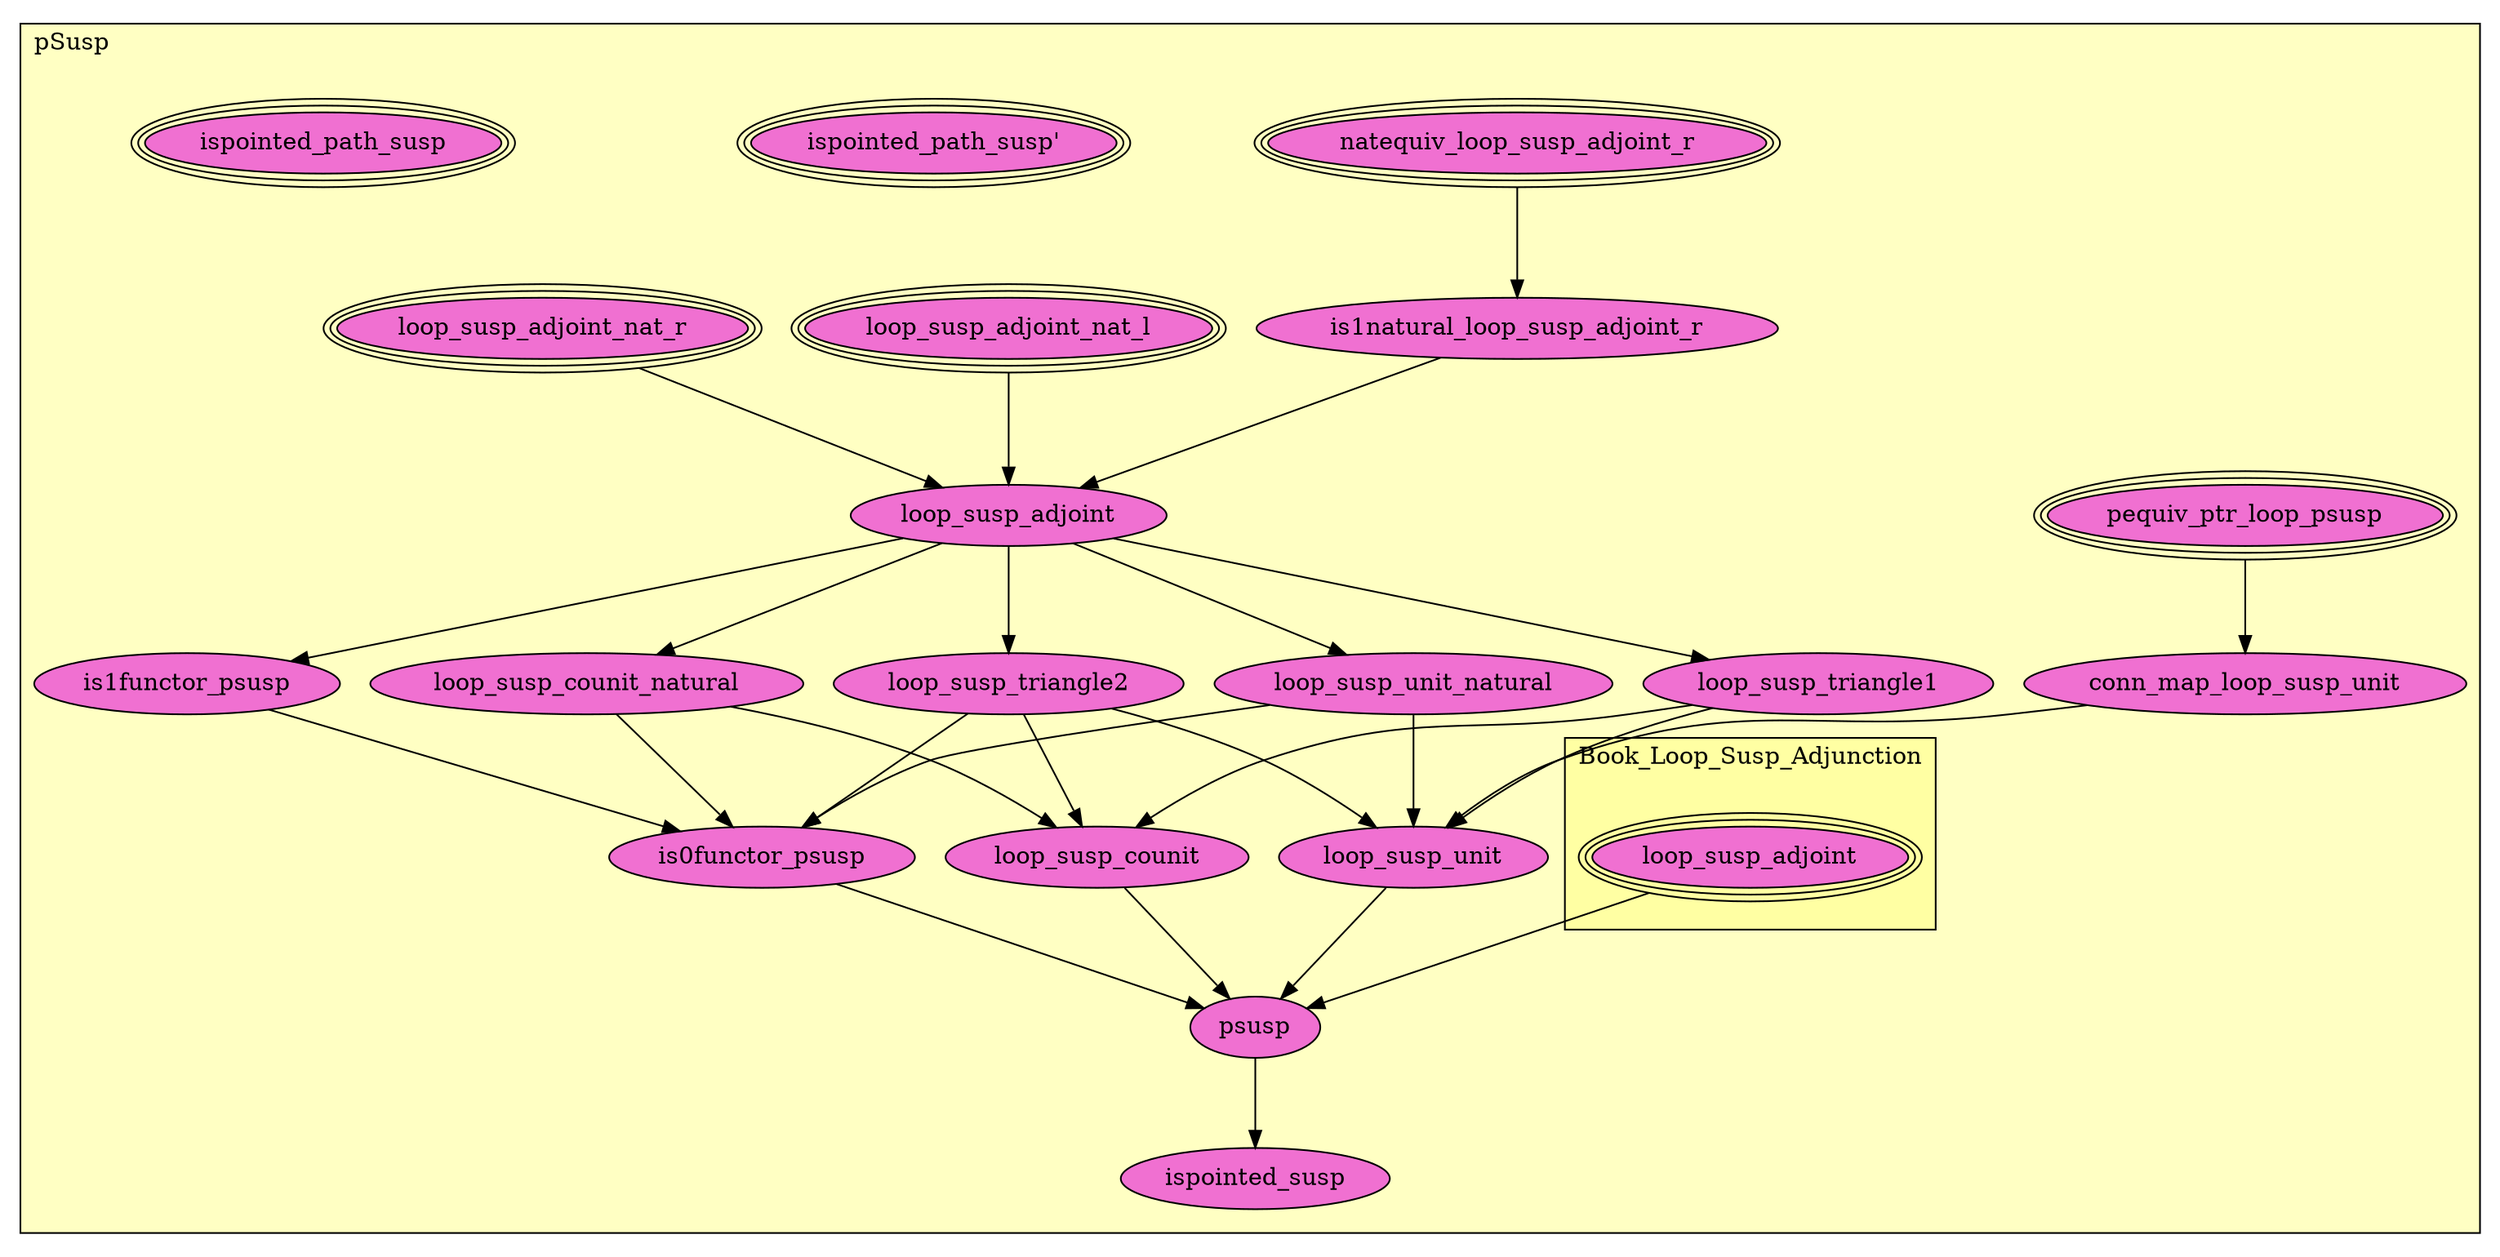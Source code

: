 digraph HoTT_Pointed_pSusp {
  graph [ratio=0.5]
  node [style=filled]
pSusp_Book_Loop_Susp_Adjunction_loop_susp_adjoint [label="loop_susp_adjoint", URL=<pSusp.html#Book_Loop_Susp_Adjunction.loop_susp_adjoint>, peripheries=3, fillcolor="#F070D1"] ;
pSusp_natequiv_loop_susp_adjoint_r [label="natequiv_loop_susp_adjoint_r", URL=<pSusp.html#natequiv_loop_susp_adjoint_r>, peripheries=3, fillcolor="#F070D1"] ;
pSusp_is1natural_loop_susp_adjoint_r [label="is1natural_loop_susp_adjoint_r", URL=<pSusp.html#is1natural_loop_susp_adjoint_r>, fillcolor="#F070D1"] ;
pSusp_loop_susp_adjoint_nat_l [label="loop_susp_adjoint_nat_l", URL=<pSusp.html#loop_susp_adjoint_nat_l>, peripheries=3, fillcolor="#F070D1"] ;
pSusp_loop_susp_adjoint_nat_r [label="loop_susp_adjoint_nat_r", URL=<pSusp.html#loop_susp_adjoint_nat_r>, peripheries=3, fillcolor="#F070D1"] ;
pSusp_loop_susp_adjoint [label="loop_susp_adjoint", URL=<pSusp.html#loop_susp_adjoint>, fillcolor="#F070D1"] ;
pSusp_loop_susp_triangle2 [label="loop_susp_triangle2", URL=<pSusp.html#loop_susp_triangle2>, fillcolor="#F070D1"] ;
pSusp_loop_susp_triangle1 [label="loop_susp_triangle1", URL=<pSusp.html#loop_susp_triangle1>, fillcolor="#F070D1"] ;
pSusp_loop_susp_counit_natural [label="loop_susp_counit_natural", URL=<pSusp.html#loop_susp_counit_natural>, fillcolor="#F070D1"] ;
pSusp_loop_susp_counit [label="loop_susp_counit", URL=<pSusp.html#loop_susp_counit>, fillcolor="#F070D1"] ;
pSusp_loop_susp_unit_natural [label="loop_susp_unit_natural", URL=<pSusp.html#loop_susp_unit_natural>, fillcolor="#F070D1"] ;
pSusp_pequiv_ptr_loop_psusp [label="pequiv_ptr_loop_psusp", URL=<pSusp.html#pequiv_ptr_loop_psusp>, peripheries=3, fillcolor="#F070D1"] ;
pSusp_conn_map_loop_susp_unit [label="conn_map_loop_susp_unit", URL=<pSusp.html#conn_map_loop_susp_unit>, fillcolor="#F070D1"] ;
pSusp_loop_susp_unit [label="loop_susp_unit", URL=<pSusp.html#loop_susp_unit>, fillcolor="#F070D1"] ;
pSusp_is1functor_psusp [label="is1functor_psusp", URL=<pSusp.html#is1functor_psusp>, fillcolor="#F070D1"] ;
pSusp_is0functor_psusp [label="is0functor_psusp", URL=<pSusp.html#is0functor_psusp>, fillcolor="#F070D1"] ;
pSusp_psusp [label="psusp", URL=<pSusp.html#psusp>, fillcolor="#F070D1"] ;
pSusp_ispointed_path_susp_ [label="ispointed_path_susp'", URL=<pSusp.html#ispointed_path_susp'>, peripheries=3, fillcolor="#F070D1"] ;
pSusp_ispointed_path_susp [label="ispointed_path_susp", URL=<pSusp.html#ispointed_path_susp>, peripheries=3, fillcolor="#F070D1"] ;
pSusp_ispointed_susp [label="ispointed_susp", URL=<pSusp.html#ispointed_susp>, fillcolor="#F070D1"] ;
  pSusp_Book_Loop_Susp_Adjunction_loop_susp_adjoint -> pSusp_psusp [] ;
  pSusp_natequiv_loop_susp_adjoint_r -> pSusp_is1natural_loop_susp_adjoint_r [] ;
  pSusp_is1natural_loop_susp_adjoint_r -> pSusp_loop_susp_adjoint [] ;
  pSusp_loop_susp_adjoint_nat_l -> pSusp_loop_susp_adjoint [] ;
  pSusp_loop_susp_adjoint_nat_r -> pSusp_loop_susp_adjoint [] ;
  pSusp_loop_susp_adjoint -> pSusp_loop_susp_triangle2 [] ;
  pSusp_loop_susp_adjoint -> pSusp_loop_susp_triangle1 [] ;
  pSusp_loop_susp_adjoint -> pSusp_loop_susp_counit_natural [] ;
  pSusp_loop_susp_adjoint -> pSusp_loop_susp_unit_natural [] ;
  pSusp_loop_susp_adjoint -> pSusp_is1functor_psusp [] ;
  pSusp_loop_susp_triangle2 -> pSusp_loop_susp_counit [] ;
  pSusp_loop_susp_triangle2 -> pSusp_loop_susp_unit [] ;
  pSusp_loop_susp_triangle2 -> pSusp_is0functor_psusp [] ;
  pSusp_loop_susp_triangle1 -> pSusp_loop_susp_counit [] ;
  pSusp_loop_susp_triangle1 -> pSusp_loop_susp_unit [] ;
  pSusp_loop_susp_counit_natural -> pSusp_loop_susp_counit [] ;
  pSusp_loop_susp_counit_natural -> pSusp_is0functor_psusp [] ;
  pSusp_loop_susp_counit -> pSusp_psusp [] ;
  pSusp_loop_susp_unit_natural -> pSusp_loop_susp_unit [] ;
  pSusp_loop_susp_unit_natural -> pSusp_is0functor_psusp [] ;
  pSusp_pequiv_ptr_loop_psusp -> pSusp_conn_map_loop_susp_unit [] ;
  pSusp_conn_map_loop_susp_unit -> pSusp_loop_susp_unit [] ;
  pSusp_loop_susp_unit -> pSusp_psusp [] ;
  pSusp_is1functor_psusp -> pSusp_is0functor_psusp [] ;
  pSusp_is0functor_psusp -> pSusp_psusp [] ;
  pSusp_psusp -> pSusp_ispointed_susp [] ;
subgraph cluster_pSusp { label="pSusp"; fillcolor="#FFFFC3"; labeljust=l; style=filled 
subgraph cluster_pSusp_Book_Loop_Susp_Adjunction { label="Book_Loop_Susp_Adjunction"; fillcolor="#FFFFA3"; labeljust=l; style=filled 
pSusp_Book_Loop_Susp_Adjunction_loop_susp_adjoint; };
pSusp_ispointed_susp; pSusp_ispointed_path_susp; pSusp_ispointed_path_susp_; pSusp_psusp; pSusp_is0functor_psusp; pSusp_is1functor_psusp; pSusp_loop_susp_unit; pSusp_conn_map_loop_susp_unit; pSusp_pequiv_ptr_loop_psusp; pSusp_loop_susp_unit_natural; pSusp_loop_susp_counit; pSusp_loop_susp_counit_natural; pSusp_loop_susp_triangle1; pSusp_loop_susp_triangle2; pSusp_loop_susp_adjoint; pSusp_loop_susp_adjoint_nat_r; pSusp_loop_susp_adjoint_nat_l; pSusp_is1natural_loop_susp_adjoint_r; pSusp_natequiv_loop_susp_adjoint_r; };
} /* END */
